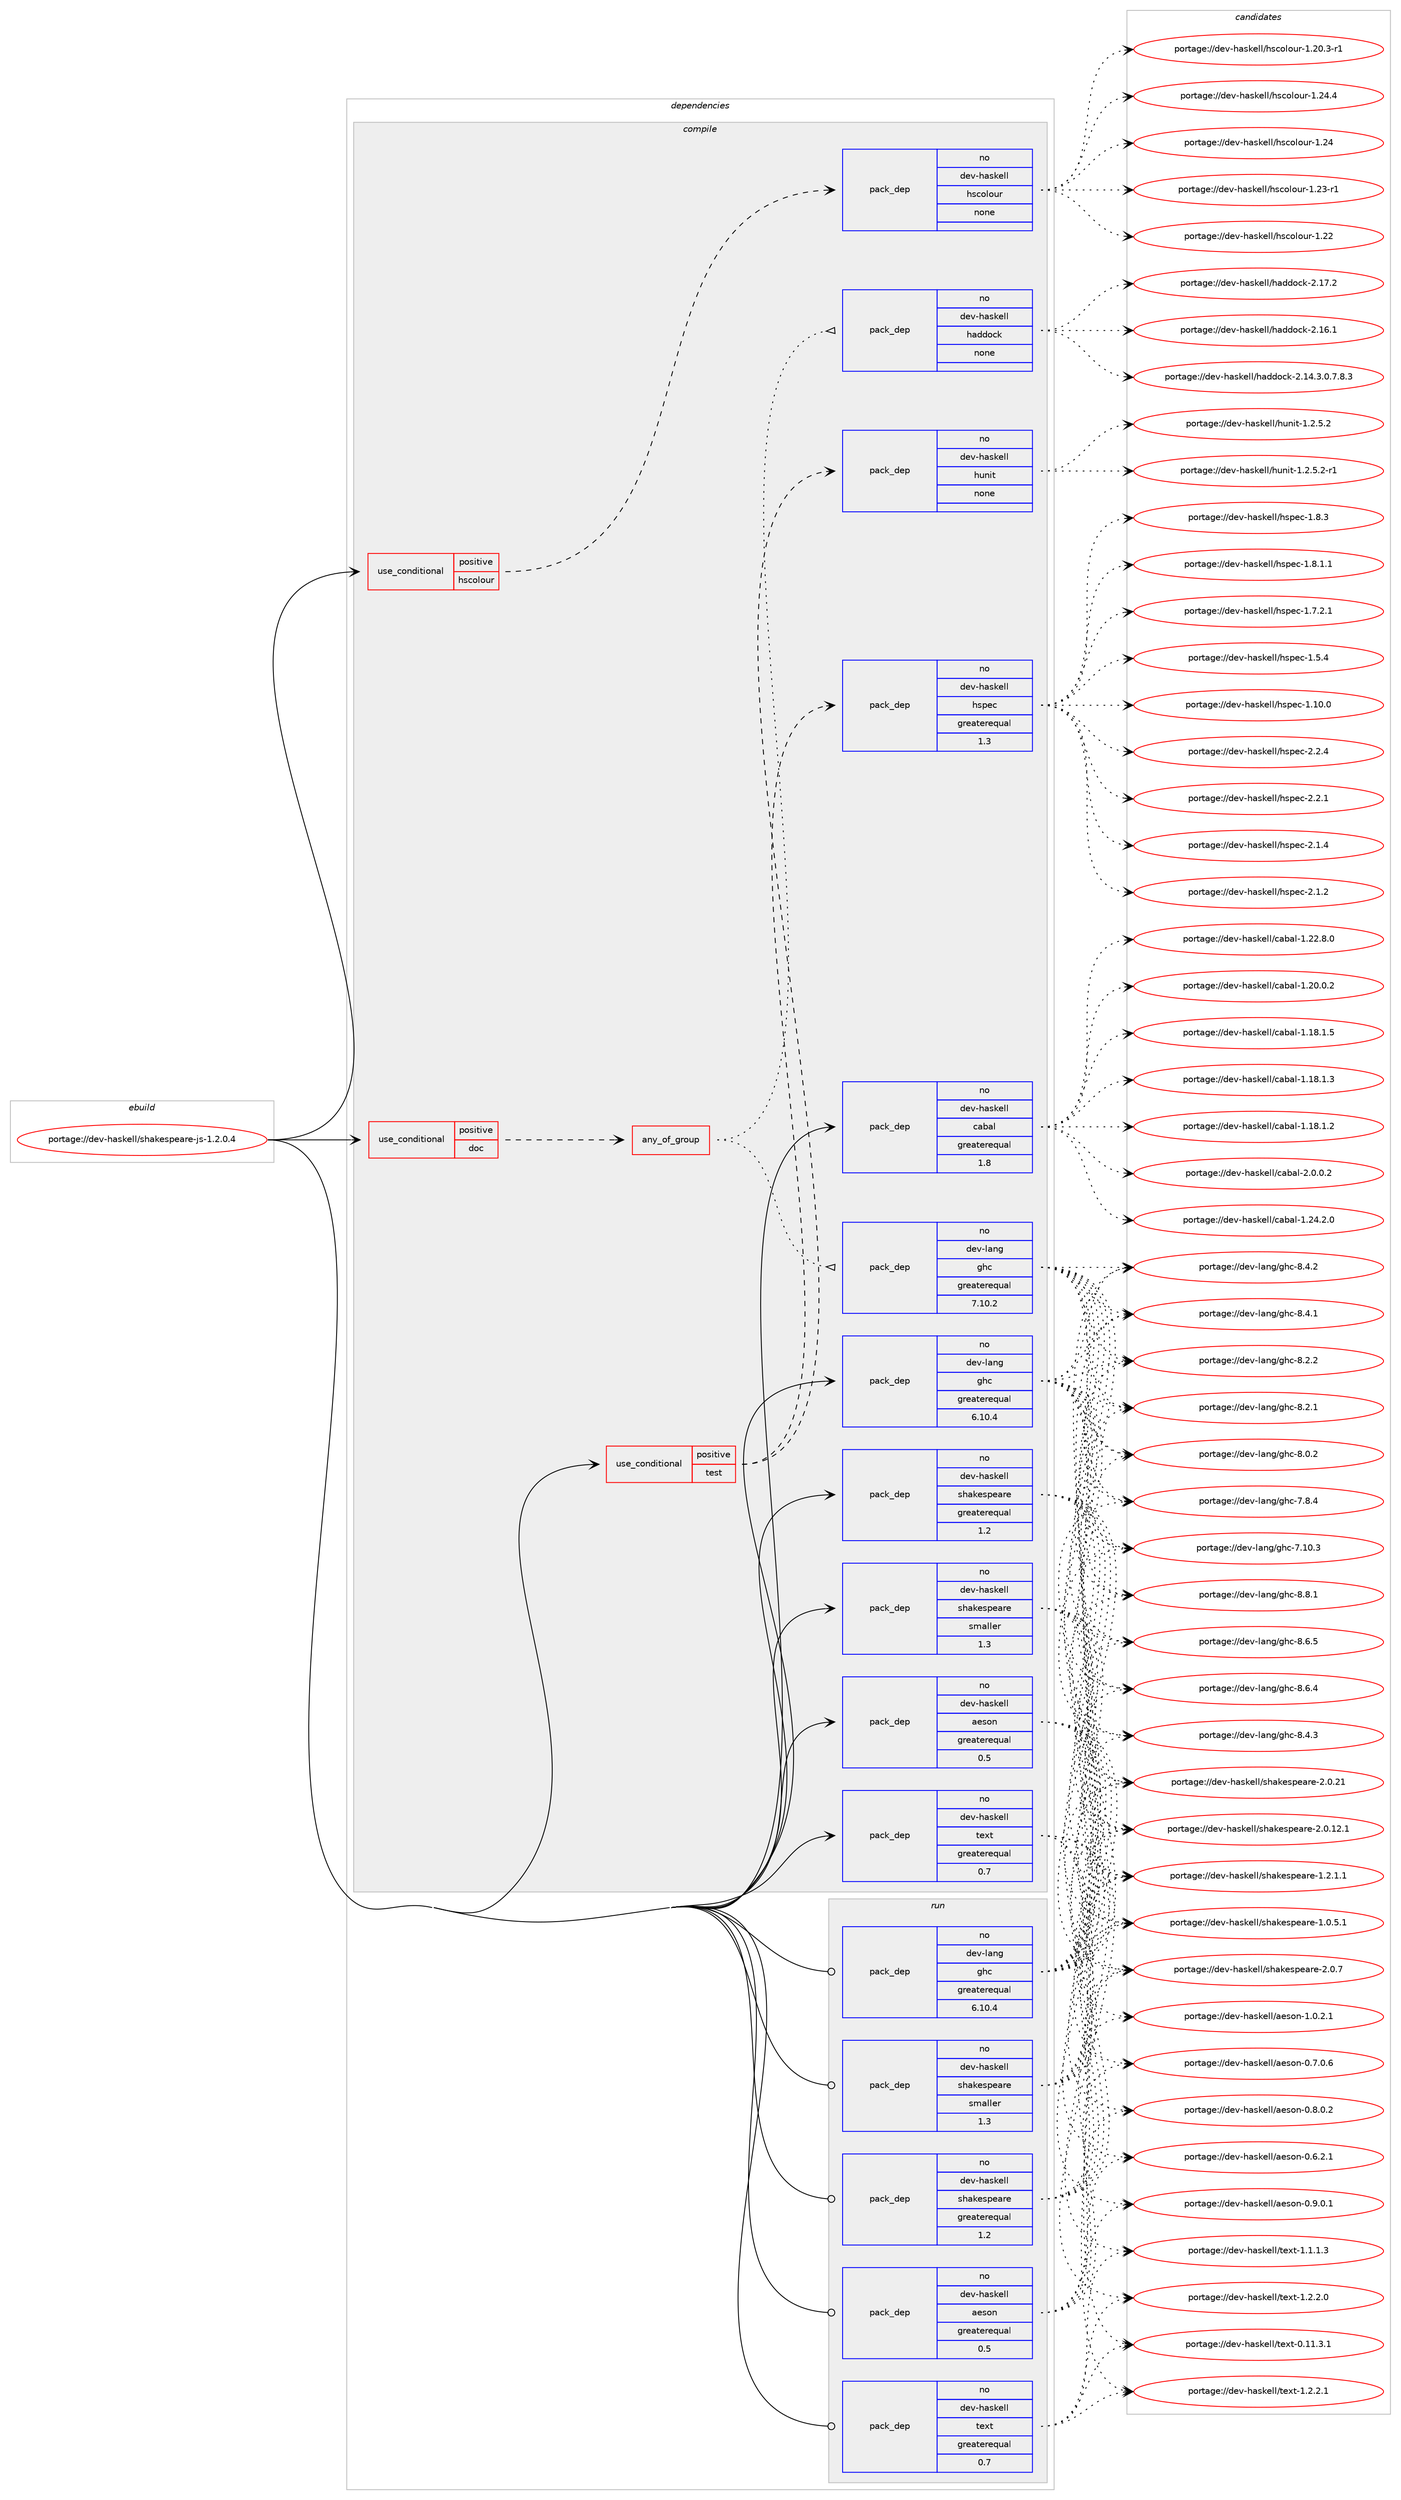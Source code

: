 digraph prolog {

# *************
# Graph options
# *************

newrank=true;
concentrate=true;
compound=true;
graph [rankdir=LR,fontname=Helvetica,fontsize=10,ranksep=1.5];#, ranksep=2.5, nodesep=0.2];
edge  [arrowhead=vee];
node  [fontname=Helvetica,fontsize=10];

# **********
# The ebuild
# **********

subgraph cluster_leftcol {
color=gray;
rank=same;
label=<<i>ebuild</i>>;
id [label="portage://dev-haskell/shakespeare-js-1.2.0.4", color=red, width=4, href="../dev-haskell/shakespeare-js-1.2.0.4.svg"];
}

# ****************
# The dependencies
# ****************

subgraph cluster_midcol {
color=gray;
label=<<i>dependencies</i>>;
subgraph cluster_compile {
fillcolor="#eeeeee";
style=filled;
label=<<i>compile</i>>;
subgraph cond131794 {
dependency545380 [label=<<TABLE BORDER="0" CELLBORDER="1" CELLSPACING="0" CELLPADDING="4"><TR><TD ROWSPAN="3" CELLPADDING="10">use_conditional</TD></TR><TR><TD>positive</TD></TR><TR><TD>doc</TD></TR></TABLE>>, shape=none, color=red];
subgraph any5770 {
dependency545381 [label=<<TABLE BORDER="0" CELLBORDER="1" CELLSPACING="0" CELLPADDING="4"><TR><TD CELLPADDING="10">any_of_group</TD></TR></TABLE>>, shape=none, color=red];subgraph pack407579 {
dependency545382 [label=<<TABLE BORDER="0" CELLBORDER="1" CELLSPACING="0" CELLPADDING="4" WIDTH="220"><TR><TD ROWSPAN="6" CELLPADDING="30">pack_dep</TD></TR><TR><TD WIDTH="110">no</TD></TR><TR><TD>dev-haskell</TD></TR><TR><TD>haddock</TD></TR><TR><TD>none</TD></TR><TR><TD></TD></TR></TABLE>>, shape=none, color=blue];
}
dependency545381:e -> dependency545382:w [weight=20,style="dotted",arrowhead="oinv"];
subgraph pack407580 {
dependency545383 [label=<<TABLE BORDER="0" CELLBORDER="1" CELLSPACING="0" CELLPADDING="4" WIDTH="220"><TR><TD ROWSPAN="6" CELLPADDING="30">pack_dep</TD></TR><TR><TD WIDTH="110">no</TD></TR><TR><TD>dev-lang</TD></TR><TR><TD>ghc</TD></TR><TR><TD>greaterequal</TD></TR><TR><TD>7.10.2</TD></TR></TABLE>>, shape=none, color=blue];
}
dependency545381:e -> dependency545383:w [weight=20,style="dotted",arrowhead="oinv"];
}
dependency545380:e -> dependency545381:w [weight=20,style="dashed",arrowhead="vee"];
}
id:e -> dependency545380:w [weight=20,style="solid",arrowhead="vee"];
subgraph cond131795 {
dependency545384 [label=<<TABLE BORDER="0" CELLBORDER="1" CELLSPACING="0" CELLPADDING="4"><TR><TD ROWSPAN="3" CELLPADDING="10">use_conditional</TD></TR><TR><TD>positive</TD></TR><TR><TD>hscolour</TD></TR></TABLE>>, shape=none, color=red];
subgraph pack407581 {
dependency545385 [label=<<TABLE BORDER="0" CELLBORDER="1" CELLSPACING="0" CELLPADDING="4" WIDTH="220"><TR><TD ROWSPAN="6" CELLPADDING="30">pack_dep</TD></TR><TR><TD WIDTH="110">no</TD></TR><TR><TD>dev-haskell</TD></TR><TR><TD>hscolour</TD></TR><TR><TD>none</TD></TR><TR><TD></TD></TR></TABLE>>, shape=none, color=blue];
}
dependency545384:e -> dependency545385:w [weight=20,style="dashed",arrowhead="vee"];
}
id:e -> dependency545384:w [weight=20,style="solid",arrowhead="vee"];
subgraph cond131796 {
dependency545386 [label=<<TABLE BORDER="0" CELLBORDER="1" CELLSPACING="0" CELLPADDING="4"><TR><TD ROWSPAN="3" CELLPADDING="10">use_conditional</TD></TR><TR><TD>positive</TD></TR><TR><TD>test</TD></TR></TABLE>>, shape=none, color=red];
subgraph pack407582 {
dependency545387 [label=<<TABLE BORDER="0" CELLBORDER="1" CELLSPACING="0" CELLPADDING="4" WIDTH="220"><TR><TD ROWSPAN="6" CELLPADDING="30">pack_dep</TD></TR><TR><TD WIDTH="110">no</TD></TR><TR><TD>dev-haskell</TD></TR><TR><TD>hspec</TD></TR><TR><TD>greaterequal</TD></TR><TR><TD>1.3</TD></TR></TABLE>>, shape=none, color=blue];
}
dependency545386:e -> dependency545387:w [weight=20,style="dashed",arrowhead="vee"];
subgraph pack407583 {
dependency545388 [label=<<TABLE BORDER="0" CELLBORDER="1" CELLSPACING="0" CELLPADDING="4" WIDTH="220"><TR><TD ROWSPAN="6" CELLPADDING="30">pack_dep</TD></TR><TR><TD WIDTH="110">no</TD></TR><TR><TD>dev-haskell</TD></TR><TR><TD>hunit</TD></TR><TR><TD>none</TD></TR><TR><TD></TD></TR></TABLE>>, shape=none, color=blue];
}
dependency545386:e -> dependency545388:w [weight=20,style="dashed",arrowhead="vee"];
}
id:e -> dependency545386:w [weight=20,style="solid",arrowhead="vee"];
subgraph pack407584 {
dependency545389 [label=<<TABLE BORDER="0" CELLBORDER="1" CELLSPACING="0" CELLPADDING="4" WIDTH="220"><TR><TD ROWSPAN="6" CELLPADDING="30">pack_dep</TD></TR><TR><TD WIDTH="110">no</TD></TR><TR><TD>dev-haskell</TD></TR><TR><TD>aeson</TD></TR><TR><TD>greaterequal</TD></TR><TR><TD>0.5</TD></TR></TABLE>>, shape=none, color=blue];
}
id:e -> dependency545389:w [weight=20,style="solid",arrowhead="vee"];
subgraph pack407585 {
dependency545390 [label=<<TABLE BORDER="0" CELLBORDER="1" CELLSPACING="0" CELLPADDING="4" WIDTH="220"><TR><TD ROWSPAN="6" CELLPADDING="30">pack_dep</TD></TR><TR><TD WIDTH="110">no</TD></TR><TR><TD>dev-haskell</TD></TR><TR><TD>cabal</TD></TR><TR><TD>greaterequal</TD></TR><TR><TD>1.8</TD></TR></TABLE>>, shape=none, color=blue];
}
id:e -> dependency545390:w [weight=20,style="solid",arrowhead="vee"];
subgraph pack407586 {
dependency545391 [label=<<TABLE BORDER="0" CELLBORDER="1" CELLSPACING="0" CELLPADDING="4" WIDTH="220"><TR><TD ROWSPAN="6" CELLPADDING="30">pack_dep</TD></TR><TR><TD WIDTH="110">no</TD></TR><TR><TD>dev-haskell</TD></TR><TR><TD>shakespeare</TD></TR><TR><TD>greaterequal</TD></TR><TR><TD>1.2</TD></TR></TABLE>>, shape=none, color=blue];
}
id:e -> dependency545391:w [weight=20,style="solid",arrowhead="vee"];
subgraph pack407587 {
dependency545392 [label=<<TABLE BORDER="0" CELLBORDER="1" CELLSPACING="0" CELLPADDING="4" WIDTH="220"><TR><TD ROWSPAN="6" CELLPADDING="30">pack_dep</TD></TR><TR><TD WIDTH="110">no</TD></TR><TR><TD>dev-haskell</TD></TR><TR><TD>shakespeare</TD></TR><TR><TD>smaller</TD></TR><TR><TD>1.3</TD></TR></TABLE>>, shape=none, color=blue];
}
id:e -> dependency545392:w [weight=20,style="solid",arrowhead="vee"];
subgraph pack407588 {
dependency545393 [label=<<TABLE BORDER="0" CELLBORDER="1" CELLSPACING="0" CELLPADDING="4" WIDTH="220"><TR><TD ROWSPAN="6" CELLPADDING="30">pack_dep</TD></TR><TR><TD WIDTH="110">no</TD></TR><TR><TD>dev-haskell</TD></TR><TR><TD>text</TD></TR><TR><TD>greaterequal</TD></TR><TR><TD>0.7</TD></TR></TABLE>>, shape=none, color=blue];
}
id:e -> dependency545393:w [weight=20,style="solid",arrowhead="vee"];
subgraph pack407589 {
dependency545394 [label=<<TABLE BORDER="0" CELLBORDER="1" CELLSPACING="0" CELLPADDING="4" WIDTH="220"><TR><TD ROWSPAN="6" CELLPADDING="30">pack_dep</TD></TR><TR><TD WIDTH="110">no</TD></TR><TR><TD>dev-lang</TD></TR><TR><TD>ghc</TD></TR><TR><TD>greaterequal</TD></TR><TR><TD>6.10.4</TD></TR></TABLE>>, shape=none, color=blue];
}
id:e -> dependency545394:w [weight=20,style="solid",arrowhead="vee"];
}
subgraph cluster_compileandrun {
fillcolor="#eeeeee";
style=filled;
label=<<i>compile and run</i>>;
}
subgraph cluster_run {
fillcolor="#eeeeee";
style=filled;
label=<<i>run</i>>;
subgraph pack407590 {
dependency545395 [label=<<TABLE BORDER="0" CELLBORDER="1" CELLSPACING="0" CELLPADDING="4" WIDTH="220"><TR><TD ROWSPAN="6" CELLPADDING="30">pack_dep</TD></TR><TR><TD WIDTH="110">no</TD></TR><TR><TD>dev-haskell</TD></TR><TR><TD>aeson</TD></TR><TR><TD>greaterequal</TD></TR><TR><TD>0.5</TD></TR></TABLE>>, shape=none, color=blue];
}
id:e -> dependency545395:w [weight=20,style="solid",arrowhead="odot"];
subgraph pack407591 {
dependency545396 [label=<<TABLE BORDER="0" CELLBORDER="1" CELLSPACING="0" CELLPADDING="4" WIDTH="220"><TR><TD ROWSPAN="6" CELLPADDING="30">pack_dep</TD></TR><TR><TD WIDTH="110">no</TD></TR><TR><TD>dev-haskell</TD></TR><TR><TD>shakespeare</TD></TR><TR><TD>greaterequal</TD></TR><TR><TD>1.2</TD></TR></TABLE>>, shape=none, color=blue];
}
id:e -> dependency545396:w [weight=20,style="solid",arrowhead="odot"];
subgraph pack407592 {
dependency545397 [label=<<TABLE BORDER="0" CELLBORDER="1" CELLSPACING="0" CELLPADDING="4" WIDTH="220"><TR><TD ROWSPAN="6" CELLPADDING="30">pack_dep</TD></TR><TR><TD WIDTH="110">no</TD></TR><TR><TD>dev-haskell</TD></TR><TR><TD>shakespeare</TD></TR><TR><TD>smaller</TD></TR><TR><TD>1.3</TD></TR></TABLE>>, shape=none, color=blue];
}
id:e -> dependency545397:w [weight=20,style="solid",arrowhead="odot"];
subgraph pack407593 {
dependency545398 [label=<<TABLE BORDER="0" CELLBORDER="1" CELLSPACING="0" CELLPADDING="4" WIDTH="220"><TR><TD ROWSPAN="6" CELLPADDING="30">pack_dep</TD></TR><TR><TD WIDTH="110">no</TD></TR><TR><TD>dev-haskell</TD></TR><TR><TD>text</TD></TR><TR><TD>greaterequal</TD></TR><TR><TD>0.7</TD></TR></TABLE>>, shape=none, color=blue];
}
id:e -> dependency545398:w [weight=20,style="solid",arrowhead="odot"];
subgraph pack407594 {
dependency545399 [label=<<TABLE BORDER="0" CELLBORDER="1" CELLSPACING="0" CELLPADDING="4" WIDTH="220"><TR><TD ROWSPAN="6" CELLPADDING="30">pack_dep</TD></TR><TR><TD WIDTH="110">no</TD></TR><TR><TD>dev-lang</TD></TR><TR><TD>ghc</TD></TR><TR><TD>greaterequal</TD></TR><TR><TD>6.10.4</TD></TR></TABLE>>, shape=none, color=blue];
}
id:e -> dependency545399:w [weight=20,style="solid",arrowhead="odot"];
}
}

# **************
# The candidates
# **************

subgraph cluster_choices {
rank=same;
color=gray;
label=<<i>candidates</i>>;

subgraph choice407579 {
color=black;
nodesep=1;
choice100101118451049711510710110810847104971001001119910745504649554650 [label="portage://dev-haskell/haddock-2.17.2", color=red, width=4,href="../dev-haskell/haddock-2.17.2.svg"];
choice100101118451049711510710110810847104971001001119910745504649544649 [label="portage://dev-haskell/haddock-2.16.1", color=red, width=4,href="../dev-haskell/haddock-2.16.1.svg"];
choice1001011184510497115107101108108471049710010011199107455046495246514648465546564651 [label="portage://dev-haskell/haddock-2.14.3.0.7.8.3", color=red, width=4,href="../dev-haskell/haddock-2.14.3.0.7.8.3.svg"];
dependency545382:e -> choice100101118451049711510710110810847104971001001119910745504649554650:w [style=dotted,weight="100"];
dependency545382:e -> choice100101118451049711510710110810847104971001001119910745504649544649:w [style=dotted,weight="100"];
dependency545382:e -> choice1001011184510497115107101108108471049710010011199107455046495246514648465546564651:w [style=dotted,weight="100"];
}
subgraph choice407580 {
color=black;
nodesep=1;
choice10010111845108971101034710310499455646564649 [label="portage://dev-lang/ghc-8.8.1", color=red, width=4,href="../dev-lang/ghc-8.8.1.svg"];
choice10010111845108971101034710310499455646544653 [label="portage://dev-lang/ghc-8.6.5", color=red, width=4,href="../dev-lang/ghc-8.6.5.svg"];
choice10010111845108971101034710310499455646544652 [label="portage://dev-lang/ghc-8.6.4", color=red, width=4,href="../dev-lang/ghc-8.6.4.svg"];
choice10010111845108971101034710310499455646524651 [label="portage://dev-lang/ghc-8.4.3", color=red, width=4,href="../dev-lang/ghc-8.4.3.svg"];
choice10010111845108971101034710310499455646524650 [label="portage://dev-lang/ghc-8.4.2", color=red, width=4,href="../dev-lang/ghc-8.4.2.svg"];
choice10010111845108971101034710310499455646524649 [label="portage://dev-lang/ghc-8.4.1", color=red, width=4,href="../dev-lang/ghc-8.4.1.svg"];
choice10010111845108971101034710310499455646504650 [label="portage://dev-lang/ghc-8.2.2", color=red, width=4,href="../dev-lang/ghc-8.2.2.svg"];
choice10010111845108971101034710310499455646504649 [label="portage://dev-lang/ghc-8.2.1", color=red, width=4,href="../dev-lang/ghc-8.2.1.svg"];
choice10010111845108971101034710310499455646484650 [label="portage://dev-lang/ghc-8.0.2", color=red, width=4,href="../dev-lang/ghc-8.0.2.svg"];
choice10010111845108971101034710310499455546564652 [label="portage://dev-lang/ghc-7.8.4", color=red, width=4,href="../dev-lang/ghc-7.8.4.svg"];
choice1001011184510897110103471031049945554649484651 [label="portage://dev-lang/ghc-7.10.3", color=red, width=4,href="../dev-lang/ghc-7.10.3.svg"];
dependency545383:e -> choice10010111845108971101034710310499455646564649:w [style=dotted,weight="100"];
dependency545383:e -> choice10010111845108971101034710310499455646544653:w [style=dotted,weight="100"];
dependency545383:e -> choice10010111845108971101034710310499455646544652:w [style=dotted,weight="100"];
dependency545383:e -> choice10010111845108971101034710310499455646524651:w [style=dotted,weight="100"];
dependency545383:e -> choice10010111845108971101034710310499455646524650:w [style=dotted,weight="100"];
dependency545383:e -> choice10010111845108971101034710310499455646524649:w [style=dotted,weight="100"];
dependency545383:e -> choice10010111845108971101034710310499455646504650:w [style=dotted,weight="100"];
dependency545383:e -> choice10010111845108971101034710310499455646504649:w [style=dotted,weight="100"];
dependency545383:e -> choice10010111845108971101034710310499455646484650:w [style=dotted,weight="100"];
dependency545383:e -> choice10010111845108971101034710310499455546564652:w [style=dotted,weight="100"];
dependency545383:e -> choice1001011184510897110103471031049945554649484651:w [style=dotted,weight="100"];
}
subgraph choice407581 {
color=black;
nodesep=1;
choice1001011184510497115107101108108471041159911110811111711445494650524652 [label="portage://dev-haskell/hscolour-1.24.4", color=red, width=4,href="../dev-haskell/hscolour-1.24.4.svg"];
choice100101118451049711510710110810847104115991111081111171144549465052 [label="portage://dev-haskell/hscolour-1.24", color=red, width=4,href="../dev-haskell/hscolour-1.24.svg"];
choice1001011184510497115107101108108471041159911110811111711445494650514511449 [label="portage://dev-haskell/hscolour-1.23-r1", color=red, width=4,href="../dev-haskell/hscolour-1.23-r1.svg"];
choice100101118451049711510710110810847104115991111081111171144549465050 [label="portage://dev-haskell/hscolour-1.22", color=red, width=4,href="../dev-haskell/hscolour-1.22.svg"];
choice10010111845104971151071011081084710411599111108111117114454946504846514511449 [label="portage://dev-haskell/hscolour-1.20.3-r1", color=red, width=4,href="../dev-haskell/hscolour-1.20.3-r1.svg"];
dependency545385:e -> choice1001011184510497115107101108108471041159911110811111711445494650524652:w [style=dotted,weight="100"];
dependency545385:e -> choice100101118451049711510710110810847104115991111081111171144549465052:w [style=dotted,weight="100"];
dependency545385:e -> choice1001011184510497115107101108108471041159911110811111711445494650514511449:w [style=dotted,weight="100"];
dependency545385:e -> choice100101118451049711510710110810847104115991111081111171144549465050:w [style=dotted,weight="100"];
dependency545385:e -> choice10010111845104971151071011081084710411599111108111117114454946504846514511449:w [style=dotted,weight="100"];
}
subgraph choice407582 {
color=black;
nodesep=1;
choice10010111845104971151071011081084710411511210199455046504652 [label="portage://dev-haskell/hspec-2.2.4", color=red, width=4,href="../dev-haskell/hspec-2.2.4.svg"];
choice10010111845104971151071011081084710411511210199455046504649 [label="portage://dev-haskell/hspec-2.2.1", color=red, width=4,href="../dev-haskell/hspec-2.2.1.svg"];
choice10010111845104971151071011081084710411511210199455046494652 [label="portage://dev-haskell/hspec-2.1.4", color=red, width=4,href="../dev-haskell/hspec-2.1.4.svg"];
choice10010111845104971151071011081084710411511210199455046494650 [label="portage://dev-haskell/hspec-2.1.2", color=red, width=4,href="../dev-haskell/hspec-2.1.2.svg"];
choice10010111845104971151071011081084710411511210199454946564651 [label="portage://dev-haskell/hspec-1.8.3", color=red, width=4,href="../dev-haskell/hspec-1.8.3.svg"];
choice100101118451049711510710110810847104115112101994549465646494649 [label="portage://dev-haskell/hspec-1.8.1.1", color=red, width=4,href="../dev-haskell/hspec-1.8.1.1.svg"];
choice100101118451049711510710110810847104115112101994549465546504649 [label="portage://dev-haskell/hspec-1.7.2.1", color=red, width=4,href="../dev-haskell/hspec-1.7.2.1.svg"];
choice10010111845104971151071011081084710411511210199454946534652 [label="portage://dev-haskell/hspec-1.5.4", color=red, width=4,href="../dev-haskell/hspec-1.5.4.svg"];
choice1001011184510497115107101108108471041151121019945494649484648 [label="portage://dev-haskell/hspec-1.10.0", color=red, width=4,href="../dev-haskell/hspec-1.10.0.svg"];
dependency545387:e -> choice10010111845104971151071011081084710411511210199455046504652:w [style=dotted,weight="100"];
dependency545387:e -> choice10010111845104971151071011081084710411511210199455046504649:w [style=dotted,weight="100"];
dependency545387:e -> choice10010111845104971151071011081084710411511210199455046494652:w [style=dotted,weight="100"];
dependency545387:e -> choice10010111845104971151071011081084710411511210199455046494650:w [style=dotted,weight="100"];
dependency545387:e -> choice10010111845104971151071011081084710411511210199454946564651:w [style=dotted,weight="100"];
dependency545387:e -> choice100101118451049711510710110810847104115112101994549465646494649:w [style=dotted,weight="100"];
dependency545387:e -> choice100101118451049711510710110810847104115112101994549465546504649:w [style=dotted,weight="100"];
dependency545387:e -> choice10010111845104971151071011081084710411511210199454946534652:w [style=dotted,weight="100"];
dependency545387:e -> choice1001011184510497115107101108108471041151121019945494649484648:w [style=dotted,weight="100"];
}
subgraph choice407583 {
color=black;
nodesep=1;
choice10010111845104971151071011081084710411711010511645494650465346504511449 [label="portage://dev-haskell/hunit-1.2.5.2-r1", color=red, width=4,href="../dev-haskell/hunit-1.2.5.2-r1.svg"];
choice1001011184510497115107101108108471041171101051164549465046534650 [label="portage://dev-haskell/hunit-1.2.5.2", color=red, width=4,href="../dev-haskell/hunit-1.2.5.2.svg"];
dependency545388:e -> choice10010111845104971151071011081084710411711010511645494650465346504511449:w [style=dotted,weight="100"];
dependency545388:e -> choice1001011184510497115107101108108471041171101051164549465046534650:w [style=dotted,weight="100"];
}
subgraph choice407584 {
color=black;
nodesep=1;
choice100101118451049711510710110810847971011151111104549464846504649 [label="portage://dev-haskell/aeson-1.0.2.1", color=red, width=4,href="../dev-haskell/aeson-1.0.2.1.svg"];
choice100101118451049711510710110810847971011151111104548465746484649 [label="portage://dev-haskell/aeson-0.9.0.1", color=red, width=4,href="../dev-haskell/aeson-0.9.0.1.svg"];
choice100101118451049711510710110810847971011151111104548465646484650 [label="portage://dev-haskell/aeson-0.8.0.2", color=red, width=4,href="../dev-haskell/aeson-0.8.0.2.svg"];
choice100101118451049711510710110810847971011151111104548465546484654 [label="portage://dev-haskell/aeson-0.7.0.6", color=red, width=4,href="../dev-haskell/aeson-0.7.0.6.svg"];
choice100101118451049711510710110810847971011151111104548465446504649 [label="portage://dev-haskell/aeson-0.6.2.1", color=red, width=4,href="../dev-haskell/aeson-0.6.2.1.svg"];
dependency545389:e -> choice100101118451049711510710110810847971011151111104549464846504649:w [style=dotted,weight="100"];
dependency545389:e -> choice100101118451049711510710110810847971011151111104548465746484649:w [style=dotted,weight="100"];
dependency545389:e -> choice100101118451049711510710110810847971011151111104548465646484650:w [style=dotted,weight="100"];
dependency545389:e -> choice100101118451049711510710110810847971011151111104548465546484654:w [style=dotted,weight="100"];
dependency545389:e -> choice100101118451049711510710110810847971011151111104548465446504649:w [style=dotted,weight="100"];
}
subgraph choice407585 {
color=black;
nodesep=1;
choice100101118451049711510710110810847999798971084550464846484650 [label="portage://dev-haskell/cabal-2.0.0.2", color=red, width=4,href="../dev-haskell/cabal-2.0.0.2.svg"];
choice10010111845104971151071011081084799979897108454946505246504648 [label="portage://dev-haskell/cabal-1.24.2.0", color=red, width=4,href="../dev-haskell/cabal-1.24.2.0.svg"];
choice10010111845104971151071011081084799979897108454946505046564648 [label="portage://dev-haskell/cabal-1.22.8.0", color=red, width=4,href="../dev-haskell/cabal-1.22.8.0.svg"];
choice10010111845104971151071011081084799979897108454946504846484650 [label="portage://dev-haskell/cabal-1.20.0.2", color=red, width=4,href="../dev-haskell/cabal-1.20.0.2.svg"];
choice10010111845104971151071011081084799979897108454946495646494653 [label="portage://dev-haskell/cabal-1.18.1.5", color=red, width=4,href="../dev-haskell/cabal-1.18.1.5.svg"];
choice10010111845104971151071011081084799979897108454946495646494651 [label="portage://dev-haskell/cabal-1.18.1.3", color=red, width=4,href="../dev-haskell/cabal-1.18.1.3.svg"];
choice10010111845104971151071011081084799979897108454946495646494650 [label="portage://dev-haskell/cabal-1.18.1.2", color=red, width=4,href="../dev-haskell/cabal-1.18.1.2.svg"];
dependency545390:e -> choice100101118451049711510710110810847999798971084550464846484650:w [style=dotted,weight="100"];
dependency545390:e -> choice10010111845104971151071011081084799979897108454946505246504648:w [style=dotted,weight="100"];
dependency545390:e -> choice10010111845104971151071011081084799979897108454946505046564648:w [style=dotted,weight="100"];
dependency545390:e -> choice10010111845104971151071011081084799979897108454946504846484650:w [style=dotted,weight="100"];
dependency545390:e -> choice10010111845104971151071011081084799979897108454946495646494653:w [style=dotted,weight="100"];
dependency545390:e -> choice10010111845104971151071011081084799979897108454946495646494651:w [style=dotted,weight="100"];
dependency545390:e -> choice10010111845104971151071011081084799979897108454946495646494650:w [style=dotted,weight="100"];
}
subgraph choice407586 {
color=black;
nodesep=1;
choice1001011184510497115107101108108471151049710710111511210197114101455046484655 [label="portage://dev-haskell/shakespeare-2.0.7", color=red, width=4,href="../dev-haskell/shakespeare-2.0.7.svg"];
choice100101118451049711510710110810847115104971071011151121019711410145504648465049 [label="portage://dev-haskell/shakespeare-2.0.21", color=red, width=4,href="../dev-haskell/shakespeare-2.0.21.svg"];
choice1001011184510497115107101108108471151049710710111511210197114101455046484649504649 [label="portage://dev-haskell/shakespeare-2.0.12.1", color=red, width=4,href="../dev-haskell/shakespeare-2.0.12.1.svg"];
choice10010111845104971151071011081084711510497107101115112101971141014549465046494649 [label="portage://dev-haskell/shakespeare-1.2.1.1", color=red, width=4,href="../dev-haskell/shakespeare-1.2.1.1.svg"];
choice10010111845104971151071011081084711510497107101115112101971141014549464846534649 [label="portage://dev-haskell/shakespeare-1.0.5.1", color=red, width=4,href="../dev-haskell/shakespeare-1.0.5.1.svg"];
dependency545391:e -> choice1001011184510497115107101108108471151049710710111511210197114101455046484655:w [style=dotted,weight="100"];
dependency545391:e -> choice100101118451049711510710110810847115104971071011151121019711410145504648465049:w [style=dotted,weight="100"];
dependency545391:e -> choice1001011184510497115107101108108471151049710710111511210197114101455046484649504649:w [style=dotted,weight="100"];
dependency545391:e -> choice10010111845104971151071011081084711510497107101115112101971141014549465046494649:w [style=dotted,weight="100"];
dependency545391:e -> choice10010111845104971151071011081084711510497107101115112101971141014549464846534649:w [style=dotted,weight="100"];
}
subgraph choice407587 {
color=black;
nodesep=1;
choice1001011184510497115107101108108471151049710710111511210197114101455046484655 [label="portage://dev-haskell/shakespeare-2.0.7", color=red, width=4,href="../dev-haskell/shakespeare-2.0.7.svg"];
choice100101118451049711510710110810847115104971071011151121019711410145504648465049 [label="portage://dev-haskell/shakespeare-2.0.21", color=red, width=4,href="../dev-haskell/shakespeare-2.0.21.svg"];
choice1001011184510497115107101108108471151049710710111511210197114101455046484649504649 [label="portage://dev-haskell/shakespeare-2.0.12.1", color=red, width=4,href="../dev-haskell/shakespeare-2.0.12.1.svg"];
choice10010111845104971151071011081084711510497107101115112101971141014549465046494649 [label="portage://dev-haskell/shakespeare-1.2.1.1", color=red, width=4,href="../dev-haskell/shakespeare-1.2.1.1.svg"];
choice10010111845104971151071011081084711510497107101115112101971141014549464846534649 [label="portage://dev-haskell/shakespeare-1.0.5.1", color=red, width=4,href="../dev-haskell/shakespeare-1.0.5.1.svg"];
dependency545392:e -> choice1001011184510497115107101108108471151049710710111511210197114101455046484655:w [style=dotted,weight="100"];
dependency545392:e -> choice100101118451049711510710110810847115104971071011151121019711410145504648465049:w [style=dotted,weight="100"];
dependency545392:e -> choice1001011184510497115107101108108471151049710710111511210197114101455046484649504649:w [style=dotted,weight="100"];
dependency545392:e -> choice10010111845104971151071011081084711510497107101115112101971141014549465046494649:w [style=dotted,weight="100"];
dependency545392:e -> choice10010111845104971151071011081084711510497107101115112101971141014549464846534649:w [style=dotted,weight="100"];
}
subgraph choice407588 {
color=black;
nodesep=1;
choice1001011184510497115107101108108471161011201164549465046504649 [label="portage://dev-haskell/text-1.2.2.1", color=red, width=4,href="../dev-haskell/text-1.2.2.1.svg"];
choice1001011184510497115107101108108471161011201164549465046504648 [label="portage://dev-haskell/text-1.2.2.0", color=red, width=4,href="../dev-haskell/text-1.2.2.0.svg"];
choice1001011184510497115107101108108471161011201164549464946494651 [label="portage://dev-haskell/text-1.1.1.3", color=red, width=4,href="../dev-haskell/text-1.1.1.3.svg"];
choice100101118451049711510710110810847116101120116454846494946514649 [label="portage://dev-haskell/text-0.11.3.1", color=red, width=4,href="../dev-haskell/text-0.11.3.1.svg"];
dependency545393:e -> choice1001011184510497115107101108108471161011201164549465046504649:w [style=dotted,weight="100"];
dependency545393:e -> choice1001011184510497115107101108108471161011201164549465046504648:w [style=dotted,weight="100"];
dependency545393:e -> choice1001011184510497115107101108108471161011201164549464946494651:w [style=dotted,weight="100"];
dependency545393:e -> choice100101118451049711510710110810847116101120116454846494946514649:w [style=dotted,weight="100"];
}
subgraph choice407589 {
color=black;
nodesep=1;
choice10010111845108971101034710310499455646564649 [label="portage://dev-lang/ghc-8.8.1", color=red, width=4,href="../dev-lang/ghc-8.8.1.svg"];
choice10010111845108971101034710310499455646544653 [label="portage://dev-lang/ghc-8.6.5", color=red, width=4,href="../dev-lang/ghc-8.6.5.svg"];
choice10010111845108971101034710310499455646544652 [label="portage://dev-lang/ghc-8.6.4", color=red, width=4,href="../dev-lang/ghc-8.6.4.svg"];
choice10010111845108971101034710310499455646524651 [label="portage://dev-lang/ghc-8.4.3", color=red, width=4,href="../dev-lang/ghc-8.4.3.svg"];
choice10010111845108971101034710310499455646524650 [label="portage://dev-lang/ghc-8.4.2", color=red, width=4,href="../dev-lang/ghc-8.4.2.svg"];
choice10010111845108971101034710310499455646524649 [label="portage://dev-lang/ghc-8.4.1", color=red, width=4,href="../dev-lang/ghc-8.4.1.svg"];
choice10010111845108971101034710310499455646504650 [label="portage://dev-lang/ghc-8.2.2", color=red, width=4,href="../dev-lang/ghc-8.2.2.svg"];
choice10010111845108971101034710310499455646504649 [label="portage://dev-lang/ghc-8.2.1", color=red, width=4,href="../dev-lang/ghc-8.2.1.svg"];
choice10010111845108971101034710310499455646484650 [label="portage://dev-lang/ghc-8.0.2", color=red, width=4,href="../dev-lang/ghc-8.0.2.svg"];
choice10010111845108971101034710310499455546564652 [label="portage://dev-lang/ghc-7.8.4", color=red, width=4,href="../dev-lang/ghc-7.8.4.svg"];
choice1001011184510897110103471031049945554649484651 [label="portage://dev-lang/ghc-7.10.3", color=red, width=4,href="../dev-lang/ghc-7.10.3.svg"];
dependency545394:e -> choice10010111845108971101034710310499455646564649:w [style=dotted,weight="100"];
dependency545394:e -> choice10010111845108971101034710310499455646544653:w [style=dotted,weight="100"];
dependency545394:e -> choice10010111845108971101034710310499455646544652:w [style=dotted,weight="100"];
dependency545394:e -> choice10010111845108971101034710310499455646524651:w [style=dotted,weight="100"];
dependency545394:e -> choice10010111845108971101034710310499455646524650:w [style=dotted,weight="100"];
dependency545394:e -> choice10010111845108971101034710310499455646524649:w [style=dotted,weight="100"];
dependency545394:e -> choice10010111845108971101034710310499455646504650:w [style=dotted,weight="100"];
dependency545394:e -> choice10010111845108971101034710310499455646504649:w [style=dotted,weight="100"];
dependency545394:e -> choice10010111845108971101034710310499455646484650:w [style=dotted,weight="100"];
dependency545394:e -> choice10010111845108971101034710310499455546564652:w [style=dotted,weight="100"];
dependency545394:e -> choice1001011184510897110103471031049945554649484651:w [style=dotted,weight="100"];
}
subgraph choice407590 {
color=black;
nodesep=1;
choice100101118451049711510710110810847971011151111104549464846504649 [label="portage://dev-haskell/aeson-1.0.2.1", color=red, width=4,href="../dev-haskell/aeson-1.0.2.1.svg"];
choice100101118451049711510710110810847971011151111104548465746484649 [label="portage://dev-haskell/aeson-0.9.0.1", color=red, width=4,href="../dev-haskell/aeson-0.9.0.1.svg"];
choice100101118451049711510710110810847971011151111104548465646484650 [label="portage://dev-haskell/aeson-0.8.0.2", color=red, width=4,href="../dev-haskell/aeson-0.8.0.2.svg"];
choice100101118451049711510710110810847971011151111104548465546484654 [label="portage://dev-haskell/aeson-0.7.0.6", color=red, width=4,href="../dev-haskell/aeson-0.7.0.6.svg"];
choice100101118451049711510710110810847971011151111104548465446504649 [label="portage://dev-haskell/aeson-0.6.2.1", color=red, width=4,href="../dev-haskell/aeson-0.6.2.1.svg"];
dependency545395:e -> choice100101118451049711510710110810847971011151111104549464846504649:w [style=dotted,weight="100"];
dependency545395:e -> choice100101118451049711510710110810847971011151111104548465746484649:w [style=dotted,weight="100"];
dependency545395:e -> choice100101118451049711510710110810847971011151111104548465646484650:w [style=dotted,weight="100"];
dependency545395:e -> choice100101118451049711510710110810847971011151111104548465546484654:w [style=dotted,weight="100"];
dependency545395:e -> choice100101118451049711510710110810847971011151111104548465446504649:w [style=dotted,weight="100"];
}
subgraph choice407591 {
color=black;
nodesep=1;
choice1001011184510497115107101108108471151049710710111511210197114101455046484655 [label="portage://dev-haskell/shakespeare-2.0.7", color=red, width=4,href="../dev-haskell/shakespeare-2.0.7.svg"];
choice100101118451049711510710110810847115104971071011151121019711410145504648465049 [label="portage://dev-haskell/shakespeare-2.0.21", color=red, width=4,href="../dev-haskell/shakespeare-2.0.21.svg"];
choice1001011184510497115107101108108471151049710710111511210197114101455046484649504649 [label="portage://dev-haskell/shakespeare-2.0.12.1", color=red, width=4,href="../dev-haskell/shakespeare-2.0.12.1.svg"];
choice10010111845104971151071011081084711510497107101115112101971141014549465046494649 [label="portage://dev-haskell/shakespeare-1.2.1.1", color=red, width=4,href="../dev-haskell/shakespeare-1.2.1.1.svg"];
choice10010111845104971151071011081084711510497107101115112101971141014549464846534649 [label="portage://dev-haskell/shakespeare-1.0.5.1", color=red, width=4,href="../dev-haskell/shakespeare-1.0.5.1.svg"];
dependency545396:e -> choice1001011184510497115107101108108471151049710710111511210197114101455046484655:w [style=dotted,weight="100"];
dependency545396:e -> choice100101118451049711510710110810847115104971071011151121019711410145504648465049:w [style=dotted,weight="100"];
dependency545396:e -> choice1001011184510497115107101108108471151049710710111511210197114101455046484649504649:w [style=dotted,weight="100"];
dependency545396:e -> choice10010111845104971151071011081084711510497107101115112101971141014549465046494649:w [style=dotted,weight="100"];
dependency545396:e -> choice10010111845104971151071011081084711510497107101115112101971141014549464846534649:w [style=dotted,weight="100"];
}
subgraph choice407592 {
color=black;
nodesep=1;
choice1001011184510497115107101108108471151049710710111511210197114101455046484655 [label="portage://dev-haskell/shakespeare-2.0.7", color=red, width=4,href="../dev-haskell/shakespeare-2.0.7.svg"];
choice100101118451049711510710110810847115104971071011151121019711410145504648465049 [label="portage://dev-haskell/shakespeare-2.0.21", color=red, width=4,href="../dev-haskell/shakespeare-2.0.21.svg"];
choice1001011184510497115107101108108471151049710710111511210197114101455046484649504649 [label="portage://dev-haskell/shakespeare-2.0.12.1", color=red, width=4,href="../dev-haskell/shakespeare-2.0.12.1.svg"];
choice10010111845104971151071011081084711510497107101115112101971141014549465046494649 [label="portage://dev-haskell/shakespeare-1.2.1.1", color=red, width=4,href="../dev-haskell/shakespeare-1.2.1.1.svg"];
choice10010111845104971151071011081084711510497107101115112101971141014549464846534649 [label="portage://dev-haskell/shakespeare-1.0.5.1", color=red, width=4,href="../dev-haskell/shakespeare-1.0.5.1.svg"];
dependency545397:e -> choice1001011184510497115107101108108471151049710710111511210197114101455046484655:w [style=dotted,weight="100"];
dependency545397:e -> choice100101118451049711510710110810847115104971071011151121019711410145504648465049:w [style=dotted,weight="100"];
dependency545397:e -> choice1001011184510497115107101108108471151049710710111511210197114101455046484649504649:w [style=dotted,weight="100"];
dependency545397:e -> choice10010111845104971151071011081084711510497107101115112101971141014549465046494649:w [style=dotted,weight="100"];
dependency545397:e -> choice10010111845104971151071011081084711510497107101115112101971141014549464846534649:w [style=dotted,weight="100"];
}
subgraph choice407593 {
color=black;
nodesep=1;
choice1001011184510497115107101108108471161011201164549465046504649 [label="portage://dev-haskell/text-1.2.2.1", color=red, width=4,href="../dev-haskell/text-1.2.2.1.svg"];
choice1001011184510497115107101108108471161011201164549465046504648 [label="portage://dev-haskell/text-1.2.2.0", color=red, width=4,href="../dev-haskell/text-1.2.2.0.svg"];
choice1001011184510497115107101108108471161011201164549464946494651 [label="portage://dev-haskell/text-1.1.1.3", color=red, width=4,href="../dev-haskell/text-1.1.1.3.svg"];
choice100101118451049711510710110810847116101120116454846494946514649 [label="portage://dev-haskell/text-0.11.3.1", color=red, width=4,href="../dev-haskell/text-0.11.3.1.svg"];
dependency545398:e -> choice1001011184510497115107101108108471161011201164549465046504649:w [style=dotted,weight="100"];
dependency545398:e -> choice1001011184510497115107101108108471161011201164549465046504648:w [style=dotted,weight="100"];
dependency545398:e -> choice1001011184510497115107101108108471161011201164549464946494651:w [style=dotted,weight="100"];
dependency545398:e -> choice100101118451049711510710110810847116101120116454846494946514649:w [style=dotted,weight="100"];
}
subgraph choice407594 {
color=black;
nodesep=1;
choice10010111845108971101034710310499455646564649 [label="portage://dev-lang/ghc-8.8.1", color=red, width=4,href="../dev-lang/ghc-8.8.1.svg"];
choice10010111845108971101034710310499455646544653 [label="portage://dev-lang/ghc-8.6.5", color=red, width=4,href="../dev-lang/ghc-8.6.5.svg"];
choice10010111845108971101034710310499455646544652 [label="portage://dev-lang/ghc-8.6.4", color=red, width=4,href="../dev-lang/ghc-8.6.4.svg"];
choice10010111845108971101034710310499455646524651 [label="portage://dev-lang/ghc-8.4.3", color=red, width=4,href="../dev-lang/ghc-8.4.3.svg"];
choice10010111845108971101034710310499455646524650 [label="portage://dev-lang/ghc-8.4.2", color=red, width=4,href="../dev-lang/ghc-8.4.2.svg"];
choice10010111845108971101034710310499455646524649 [label="portage://dev-lang/ghc-8.4.1", color=red, width=4,href="../dev-lang/ghc-8.4.1.svg"];
choice10010111845108971101034710310499455646504650 [label="portage://dev-lang/ghc-8.2.2", color=red, width=4,href="../dev-lang/ghc-8.2.2.svg"];
choice10010111845108971101034710310499455646504649 [label="portage://dev-lang/ghc-8.2.1", color=red, width=4,href="../dev-lang/ghc-8.2.1.svg"];
choice10010111845108971101034710310499455646484650 [label="portage://dev-lang/ghc-8.0.2", color=red, width=4,href="../dev-lang/ghc-8.0.2.svg"];
choice10010111845108971101034710310499455546564652 [label="portage://dev-lang/ghc-7.8.4", color=red, width=4,href="../dev-lang/ghc-7.8.4.svg"];
choice1001011184510897110103471031049945554649484651 [label="portage://dev-lang/ghc-7.10.3", color=red, width=4,href="../dev-lang/ghc-7.10.3.svg"];
dependency545399:e -> choice10010111845108971101034710310499455646564649:w [style=dotted,weight="100"];
dependency545399:e -> choice10010111845108971101034710310499455646544653:w [style=dotted,weight="100"];
dependency545399:e -> choice10010111845108971101034710310499455646544652:w [style=dotted,weight="100"];
dependency545399:e -> choice10010111845108971101034710310499455646524651:w [style=dotted,weight="100"];
dependency545399:e -> choice10010111845108971101034710310499455646524650:w [style=dotted,weight="100"];
dependency545399:e -> choice10010111845108971101034710310499455646524649:w [style=dotted,weight="100"];
dependency545399:e -> choice10010111845108971101034710310499455646504650:w [style=dotted,weight="100"];
dependency545399:e -> choice10010111845108971101034710310499455646504649:w [style=dotted,weight="100"];
dependency545399:e -> choice10010111845108971101034710310499455646484650:w [style=dotted,weight="100"];
dependency545399:e -> choice10010111845108971101034710310499455546564652:w [style=dotted,weight="100"];
dependency545399:e -> choice1001011184510897110103471031049945554649484651:w [style=dotted,weight="100"];
}
}

}
